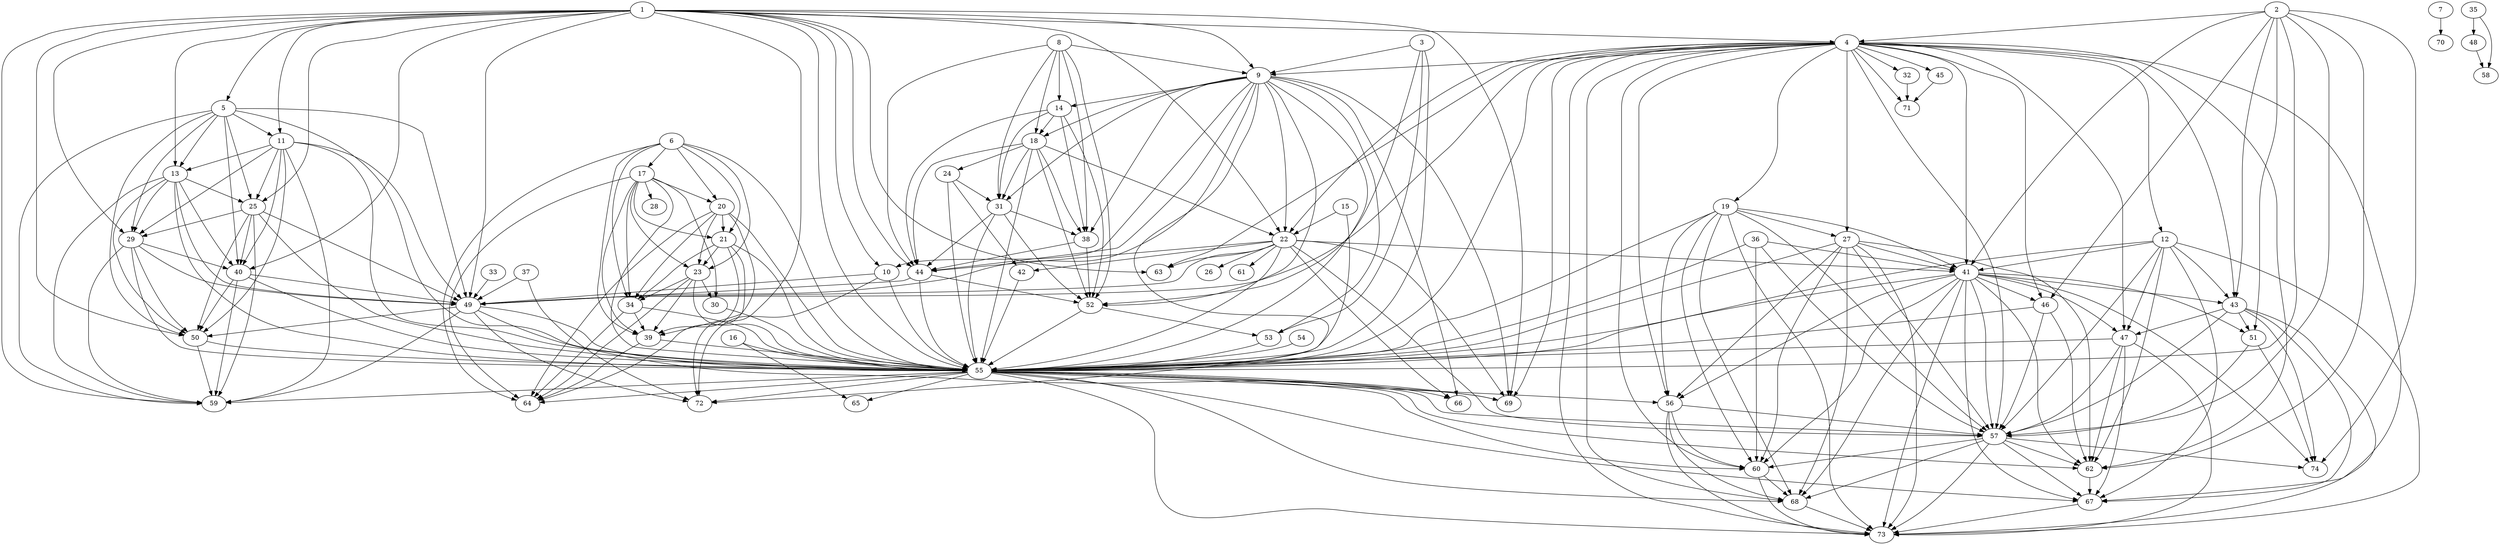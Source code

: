 digraph G {
1 [label="1"];
2 [label="2"];
3 [label="3"];
4 [label="4"];
5 [label="5"];
6 [label="6"];
7 [label="7"];
8 [label="8"];
9 [label="9"];
10 [label="10"];
11 [label="11"];
12 [label="12"];
13 [label="13"];
14 [label="14"];
15 [label="15"];
16 [label="16"];
17 [label="17"];
18 [label="18"];
19 [label="19"];
20 [label="20"];
21 [label="21"];
22 [label="22"];
23 [label="23"];
24 [label="24"];
25 [label="25"];
26 [label="26"];
27 [label="27"];
28 [label="28"];
29 [label="29"];
30 [label="30"];
31 [label="31"];
32 [label="32"];
33 [label="33"];
34 [label="34"];
35 [label="35"];
36 [label="36"];
37 [label="37"];
38 [label="38"];
39 [label="39"];
40 [label="40"];
41 [label="41"];
42 [label="42"];
43 [label="43"];
44 [label="44"];
45 [label="45"];
46 [label="46"];
47 [label="47"];
48 [label="48"];
49 [label="49"];
50 [label="50"];
51 [label="51"];
52 [label="52"];
53 [label="53"];
54 [label="54"];
55 [label="55"];
56 [label="56"];
57 [label="57"];
58 [label="58"];
59 [label="59"];
60 [label="60"];
61 [label="61"];
62 [label="62"];
63 [label="63"];
64 [label="64"];
65 [label="65"];
66 [label="66"];
67 [label="67"];
68 [label="68"];
69 [label="69"];
70 [label="70"];
71 [label="71"];
72 [label="72"];
73 [label="73"];
74 [label="74"];
1 -> 44;
1 -> 4;
1 -> 69;
1 -> 59;
1 -> 13;
1 -> 29;
1 -> 40;
1 -> 11;
1 -> 50;
1 -> 5;
1 -> 25;
1 -> 10;
1 -> 63;
1 -> 22;
1 -> 9;
1 -> 55;
1 -> 72;
1 -> 49;
2 -> 46;
2 -> 55;
2 -> 62;
2 -> 4;
2 -> 74;
2 -> 43;
2 -> 51;
2 -> 57;
2 -> 41;
3 -> 53;
3 -> 52;
3 -> 55;
3 -> 9;
4 -> 69;
4 -> 9;
4 -> 22;
4 -> 49;
4 -> 63;
4 -> 68;
4 -> 60;
4 -> 19;
4 -> 56;
4 -> 27;
4 -> 46;
4 -> 55;
4 -> 73;
4 -> 43;
4 -> 62;
4 -> 47;
4 -> 67;
4 -> 12;
4 -> 57;
4 -> 32;
4 -> 71;
4 -> 45;
4 -> 41;
5 -> 59;
5 -> 13;
5 -> 29;
5 -> 40;
5 -> 11;
5 -> 50;
5 -> 25;
5 -> 49;
5 -> 55;
6 -> 64;
6 -> 23;
6 -> 21;
6 -> 17;
6 -> 34;
6 -> 39;
6 -> 20;
6 -> 55;
7 -> 70;
8 -> 14;
8 -> 44;
8 -> 9;
8 -> 52;
8 -> 38;
8 -> 31;
8 -> 18;
9 -> 69;
9 -> 72;
9 -> 10;
9 -> 66;
9 -> 49;
9 -> 14;
9 -> 44;
9 -> 38;
9 -> 31;
9 -> 18;
9 -> 53;
9 -> 52;
9 -> 22;
9 -> 55;
10 -> 72;
10 -> 49;
10 -> 55;
11 -> 59;
11 -> 13;
11 -> 29;
11 -> 40;
11 -> 50;
11 -> 25;
11 -> 49;
11 -> 55;
12 -> 55;
12 -> 73;
12 -> 43;
12 -> 62;
12 -> 47;
12 -> 67;
12 -> 57;
12 -> 41;
13 -> 59;
13 -> 29;
13 -> 40;
13 -> 50;
13 -> 25;
13 -> 49;
13 -> 55;
14 -> 44;
14 -> 52;
14 -> 38;
14 -> 31;
14 -> 18;
15 -> 22;
15 -> 55;
16 -> 65;
16 -> 55;
17 -> 28;
17 -> 30;
17 -> 64;
17 -> 23;
17 -> 21;
17 -> 34;
17 -> 39;
17 -> 20;
17 -> 55;
18 -> 22;
18 -> 44;
18 -> 52;
18 -> 38;
18 -> 24;
18 -> 31;
18 -> 55;
19 -> 68;
19 -> 55;
19 -> 60;
19 -> 73;
19 -> 56;
19 -> 27;
19 -> 57;
19 -> 41;
20 -> 64;
20 -> 23;
20 -> 21;
20 -> 34;
20 -> 39;
20 -> 55;
21 -> 64;
21 -> 23;
21 -> 34;
21 -> 39;
21 -> 55;
22 -> 44;
22 -> 69;
22 -> 49;
22 -> 66;
22 -> 63;
22 -> 61;
22 -> 26;
22 -> 57;
22 -> 41;
22 -> 42;
22 -> 55;
23 -> 30;
23 -> 64;
23 -> 34;
23 -> 39;
23 -> 55;
24 -> 31;
24 -> 42;
24 -> 55;
25 -> 59;
25 -> 29;
25 -> 40;
25 -> 50;
25 -> 49;
25 -> 55;
27 -> 68;
27 -> 55;
27 -> 60;
27 -> 73;
27 -> 57;
27 -> 41;
27 -> 56;
27 -> 62;
29 -> 59;
29 -> 40;
29 -> 50;
29 -> 49;
29 -> 55;
30 -> 55;
31 -> 44;
31 -> 52;
31 -> 38;
31 -> 55;
32 -> 71;
33 -> 49;
34 -> 64;
34 -> 39;
34 -> 55;
35 -> 48;
35 -> 58;
36 -> 60;
36 -> 55;
36 -> 57;
36 -> 41;
37 -> 72;
37 -> 49;
38 -> 44;
38 -> 52;
39 -> 64;
39 -> 55;
40 -> 59;
40 -> 50;
40 -> 49;
40 -> 55;
41 -> 68;
41 -> 60;
41 -> 73;
41 -> 56;
41 -> 46;
41 -> 74;
41 -> 43;
41 -> 51;
41 -> 62;
41 -> 47;
41 -> 67;
41 -> 57;
41 -> 55;
42 -> 55;
43 -> 47;
43 -> 67;
43 -> 73;
43 -> 74;
43 -> 51;
43 -> 57;
44 -> 55;
44 -> 49;
44 -> 52;
45 -> 71;
46 -> 55;
46 -> 62;
46 -> 57;
47 -> 55;
47 -> 73;
47 -> 62;
47 -> 67;
47 -> 57;
48 -> 58;
49 -> 69;
49 -> 59;
49 -> 50;
49 -> 55;
49 -> 72;
50 -> 59;
50 -> 55;
51 -> 74;
51 -> 57;
52 -> 53;
52 -> 55;
53 -> 55;
54 -> 55;
55 -> 59;
55 -> 69;
55 -> 66;
55 -> 72;
55 -> 68;
55 -> 60;
55 -> 73;
55 -> 56;
55 -> 62;
55 -> 67;
55 -> 57;
55 -> 64;
55 -> 65;
56 -> 68;
56 -> 60;
56 -> 73;
56 -> 57;
57 -> 68;
57 -> 60;
57 -> 73;
57 -> 74;
57 -> 62;
57 -> 67;
60 -> 68;
60 -> 73;
62 -> 67;
67 -> 73;
68 -> 73;
}
